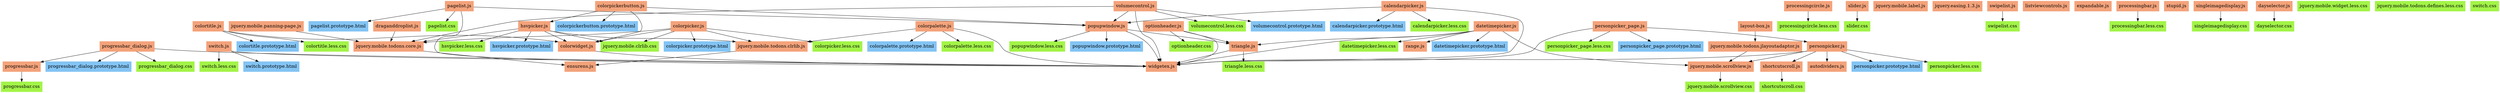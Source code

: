 digraph G {
    node [fontsize=16,shape=box];
    "personpicker_page.js" [style=filled,color="#F4A37B"];
    "processingcircle.js" [style=filled,color="#F4A37B"];
    "colortitle.js" [style=filled,color="#F4A37B"];
    "slider.js" [style=filled,color="#F4A37B"];
    "hsvpicker.js" [style=filled,color="#F4A37B"];
    "triangle.js" [style=filled,color="#F4A37B"];
    "popupwindow.js" [style=filled,color="#F4A37B"];
    "progressbar_dialog.js" [style=filled,color="#F4A37B"];
    "optionheader.js" [style=filled,color="#F4A37B"];
    "colorwidget.js" [style=filled,color="#F4A37B"];
    "pagelist.js" [style=filled,color="#F4A37B"];
    "draganddroplist.js" [style=filled,color="#F4A37B"];
    "calendarpicker.js" [style=filled,color="#F4A37B"];
    "jquery.mobile.label.js" [style=filled,color="#F4A37B"];
    "jquery.mobile.todons.jlayoutadaptor.js" [style=filled,color="#F4A37B"];
    "jquery.mobile.todons.core.js" [style=filled,color="#F4A37B"];
    "jquery.mobile.panning-page.js" [style=filled,color="#F4A37B"];
    "ensurens.js" [style=filled,color="#F4A37B"];
    "jquery.easing.1.3.js" [style=filled,color="#F4A37B"];
    "jquery.mobile.scrollview.js" [style=filled,color="#F4A37B"];
    "jquery.mobile.todons.clrlib.js" [style=filled,color="#F4A37B"];
    "colorpicker.js" [style=filled,color="#F4A37B"];
    "swipelist.js" [style=filled,color="#F4A37B"];
    "listviewcontrols.js" [style=filled,color="#F4A37B"];
    "expandable.js" [style=filled,color="#F4A37B"];
    "layout-box.js" [style=filled,color="#F4A37B"];
    "shortcutscroll.js" [style=filled,color="#F4A37B"];
    "processingbar.js" [style=filled,color="#F4A37B"];
    "stupid.js" [style=filled,color="#F4A37B"];
    "volumecontrol.js" [style=filled,color="#F4A37B"];
    "switch.js" [style=filled,color="#F4A37B"];
    "colorpalette.js" [style=filled,color="#F4A37B"];
    "autodividers.js" [style=filled,color="#F4A37B"];
    "colorpickerbutton.js" [style=filled,color="#F4A37B"];
    "widgetex.js" [style=filled,color="#F4A37B"];
    "personpicker.js" [style=filled,color="#F4A37B"];
    "progressbar.js" [style=filled,color="#F4A37B"];
    "range.js" [style=filled,color="#F4A37B"];
    "datetimepicker.js" [style=filled,color="#F4A37B"];
    "singleimagedisplay.js" [style=filled,color="#F4A37B"];
    "dayselector.js" [style=filled,color="#F4A37B"];

    "personpicker_page.prototype.html" [style=filled,color="#83C4F4"];
    "colortitle.prototype.html" [style=filled,color="#83C4F4"];
    "hsvpicker.prototype.html" [style=filled,color="#83C4F4"];
    "popupwindow.prototype.html" [style=filled,color="#83C4F4"];
    "progressbar_dialog.prototype.html" [style=filled,color="#83C4F4"];
    "pagelist.prototype.html" [style=filled,color="#83C4F4"];
    "calendarpicker.prototype.html" [style=filled,color="#83C4F4"];
    "colorpicker.prototype.html" [style=filled,color="#83C4F4"];
    "volumecontrol.prototype.html" [style=filled,color="#83C4F4"];
    "switch.prototype.html" [style=filled,color="#83C4F4"];
    "colorpalette.prototype.html" [style=filled,color="#83C4F4"];
    "colorpickerbutton.prototype.html" [style=filled,color="#83C4F4"];
    "personpicker.prototype.html" [style=filled,color="#83C4F4"];
    "datetimepicker.prototype.html" [style=filled,color="#83C4F4"];

    "personpicker_page.less.css" [style=filled,color="#A3F448"];
    "processingcircle.less.css" [style=filled,color="#A3F448"];
    "colortitle.less.css" [style=filled,color="#A3F448"];
    "slider.css" [style=filled,color="#A3F448"];
    "hsvpicker.less.css" [style=filled,color="#A3F448"];
    "triangle.less.css" [style=filled,color="#A3F448"];
    "popupwindow.less.css" [style=filled,color="#A3F448"];
    "progressbar_dialog.css" [style=filled,color="#A3F448"];
    "optionheader.css" [style=filled,color="#A3F448"];
    "pagelist.css" [style=filled,color="#A3F448"];
    "calendarpicker.less.css" [style=filled,color="#A3F448"];
    "jquery.mobile.scrollview.css" [style=filled,color="#A3F448"];
    "jquery.mobile.clrlib.css" [style=filled,color="#A3F448"];
    "jquery.mobile.widget.less.css" [style=filled,color="#A3F448"];
    "jquery.mobile.todons.defines.less.css" [style=filled,color="#A3F448"];
    "colorpicker.less.css" [style=filled,color="#A3F448"];
    "swipelist.css" [style=filled,color="#A3F448"];
    "shortcutscroll.css" [style=filled,color="#A3F448"];
    "processingbar.less.css" [style=filled,color="#A3F448"];
    "volumecontrol.less.css" [style=filled,color="#A3F448"];
    "switch.css" [style=filled,color="#A3F448"];
    "switch.less.css" [style=filled,color="#A3F448"];
    "colorpalette.less.css" [style=filled,color="#A3F448"];
    "personpicker.less.css" [style=filled,color="#A3F448"];
    "progressbar.css" [style=filled,color="#A3F448"];
    "datetimepicker.less.css" [style=filled,color="#A3F448"];
    "singleimagedisplay.css" [style=filled,color="#A3F448"];
    "dayselector.css" [style=filled,color="#A3F448"];

    "personpicker_page.js" -> "widgetex.js";
    "personpicker_page.js" -> "personpicker_page.less.css";
    "personpicker_page.js" -> "personpicker_page.prototype.html";
    "personpicker_page.js" -> "personpicker.js";

    "processingcircle.js" -> "processingcircle.less.css";

    "colortitle.js" -> "colorwidget.js";
    "colortitle.js" -> "colortitle.less.css";
    "colortitle.js" -> "colortitle.prototype.html";

    "slider.js" -> "slider.css";

    "hsvpicker.js" -> "colorwidget.js";
    "hsvpicker.js" -> "jquery.mobile.todons.core.js";
    "hsvpicker.js" -> "jquery.mobile.todons.clrlib.js";
    "hsvpicker.js" -> "hsvpicker.less.css";
    "hsvpicker.js" -> "hsvpicker.prototype.html";
    "hsvpicker.js" -> "jquery.mobile.clrlib.css";

    "triangle.js" -> "widgetex.js";
    "triangle.js" -> "triangle.less.css";

    "popupwindow.js" -> "widgetex.js";
    "popupwindow.js" -> "triangle.js";
    "popupwindow.js" -> "popupwindow.less.css";
    "popupwindow.js" -> "popupwindow.prototype.html";

    "progressbar_dialog.js" -> "widgetex.js";
    "progressbar_dialog.js" -> "progressbar.js";
    "progressbar_dialog.js" -> "progressbar_dialog.css";
    "progressbar_dialog.js" -> "progressbar_dialog.prototype.html";

    "optionheader.js" -> "widgetex.js";
    "optionheader.js" -> "triangle.js";
    "optionheader.js" -> "optionheader.css";

    "colorwidget.js" -> "widgetex.js";

    "pagelist.js" -> "widgetex.js";
    "pagelist.js" -> "popupwindow.js";
    "pagelist.js" -> "pagelist.css";
    "pagelist.js" -> "pagelist.prototype.html";

    "draganddroplist.js" -> "jquery.mobile.todons.core.js";

    "calendarpicker.js" -> "widgetex.js";
    "calendarpicker.js" -> "popupwindow.js";
    "calendarpicker.js" -> "calendarpicker.less.css";
    "calendarpicker.js" -> "calendarpicker.prototype.html";

    "jquery.mobile.todons.jlayoutadaptor.js" -> "jquery.mobile.scrollview.js";

    "jquery.mobile.todons.core.js" -> "ensurens.js";

    "jquery.mobile.panning-page.js" -> "jquery.mobile.todons.core.js";

    "jquery.mobile.scrollview.js" -> "jquery.mobile.scrollview.css";

    "jquery.mobile.todons.clrlib.js" -> "ensurens.js";

    "colorpicker.js" -> "colorwidget.js";
    "colorpicker.js" -> "colorpicker.prototype.html";
    "colorpicker.js" -> "colorpicker.less.css";
    "colorpicker.js" -> "jquery.mobile.clrlib.css";
    "colorpicker.js" -> "jquery.mobile.todons.core.js";
    "colorpicker.js" -> "jquery.mobile.todons.clrlib.js";

    "swipelist.js" -> "swipelist.css";

    "layout-box.js" -> "jquery.mobile.todons.jlayoutadaptor.js";

    "shortcutscroll.js" -> "shortcutscroll.css";

    "processingbar.js" -> "processingbar.less.css";

    "volumecontrol.js" -> "widgetex.js";
    "volumecontrol.js" -> "popupwindow.js";
    "volumecontrol.js" -> "volumecontrol.less.css";
    "volumecontrol.js" -> "volumecontrol.prototype.html";
    "volumecontrol.js" -> "jquery.mobile.todons.core.js";

    "switch.js" -> "widgetex.js";
    "switch.js" -> "switch.prototype.html";
    "switch.js" -> "switch.less.css";

    "colorpalette.js" -> "widgetex.js";
    "colorpalette.js" -> "colorpalette.less.css";
    "colorpalette.js" -> "colorpalette.prototype.html";
    "colorpalette.js" -> "jquery.mobile.todons.clrlib.js";

    "colorpickerbutton.js" -> "colorwidget.js";
    "colorpickerbutton.js" -> "hsvpicker.js";
    "colorpickerbutton.js" -> "popupwindow.js";
    "colorpickerbutton.js" -> "colorpickerbutton.prototype.html";

    "personpicker.js" -> "widgetex.js";
    "personpicker.js" -> "jquery.mobile.scrollview.js";
    "personpicker.js" -> "shortcutscroll.js";
    "personpicker.js" -> "autodividers.js";
    "personpicker.js" -> "personpicker.less.css";
    "personpicker.js" -> "personpicker.prototype.html";

    "progressbar.js" -> "progressbar.css";

    "datetimepicker.js" -> "range.js";
    "datetimepicker.js" -> "widgetex.js";
    "datetimepicker.js" -> "triangle.js";
    "datetimepicker.js" -> "jquery.mobile.scrollview.js";
    "datetimepicker.js" -> "datetimepicker.less.css";
    "datetimepicker.js" -> "datetimepicker.prototype.html";

    "singleimagedisplay.js" -> "singleimagedisplay.css";

    "dayselector.js" -> "dayselector.css";
}
